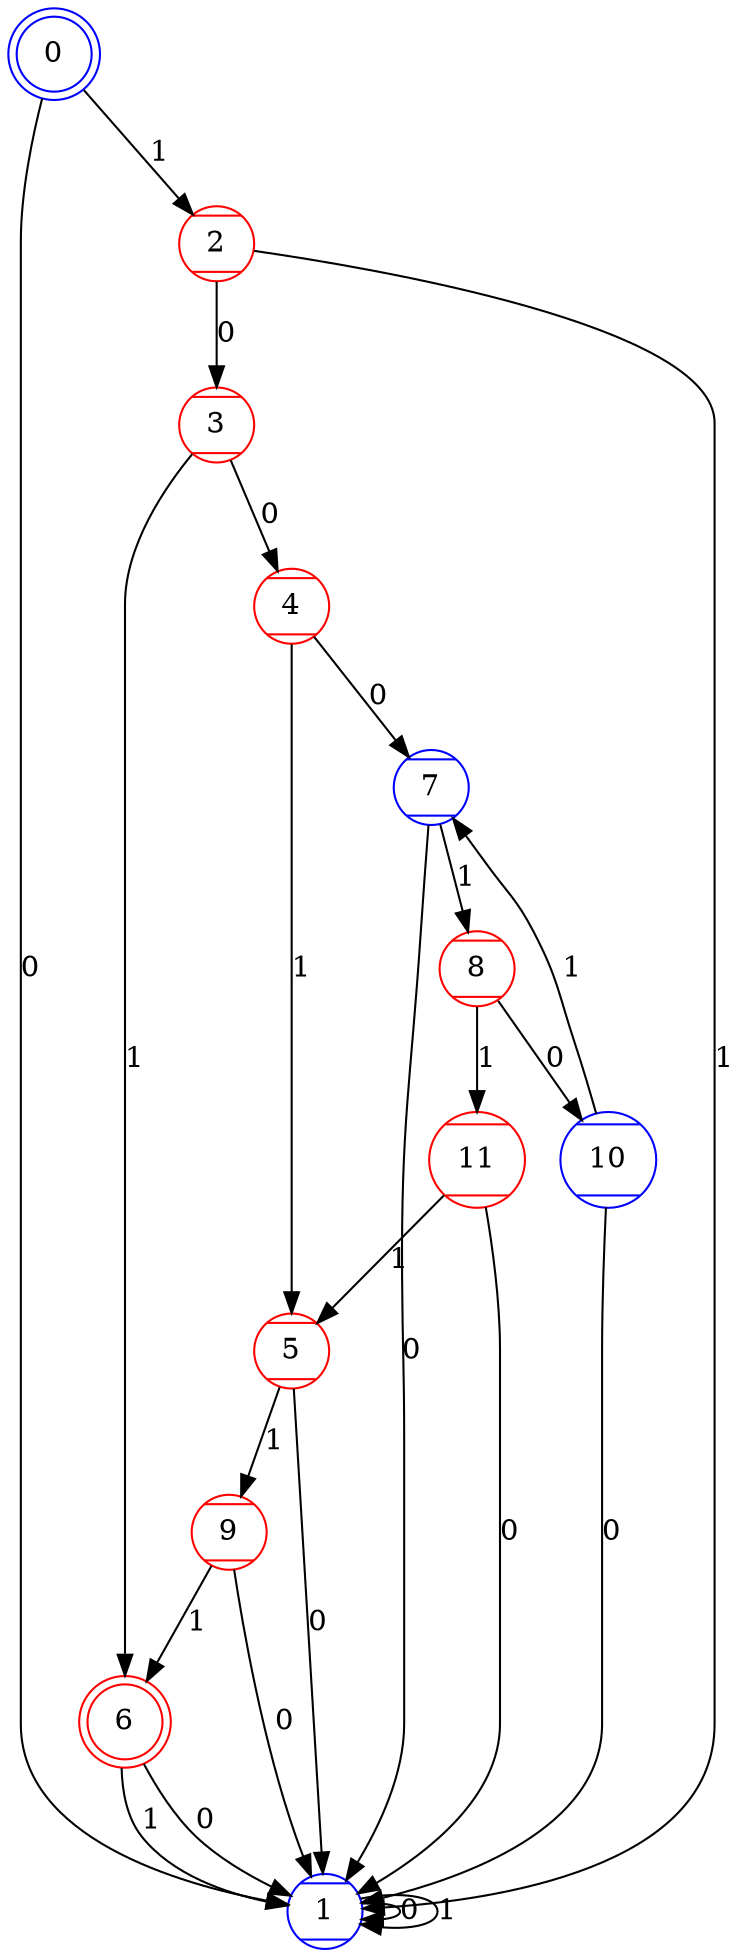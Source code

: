 digraph{
0 [color=blue, style=striped, shape=doublecircle]
1 [color=blue, style=striped, shape=Mcircle]
2 [color=red, style=striped, shape=Mcircle]
3 [color=red, style=striped, shape=Mcircle]
4 [color=red, style=striped, shape=Mcircle]
5 [color=red, style=striped, shape=Mcircle]
6 [color=red, style=striped, shape=doublecircle]
7 [color=blue, style=striped, shape=Mcircle]
8 [color=red, style=striped, shape=Mcircle]
9 [color=red, style=striped, shape=Mcircle]
10 [color=blue, style=striped, shape=Mcircle]
11 [color=red, style=striped, shape=Mcircle]
0->1 [label=0]
0->2 [label=1]
1->1 [label=0]
1->1 [label=1]
2->3 [label=0]
2->1 [label=1]
3->4 [label=0]
3->6 [label=1]
4->7 [label=0]
4->5 [label=1]
5->1 [label=0]
5->9 [label=1]
6->1 [label=0]
6->1 [label=1]
7->1 [label=0]
7->8 [label=1]
8->10 [label=0]
8->11 [label=1]
9->1 [label=0]
9->6 [label=1]
10->1 [label=0]
10->7 [label=1]
11->1 [label=0]
11->5 [label=1]
}